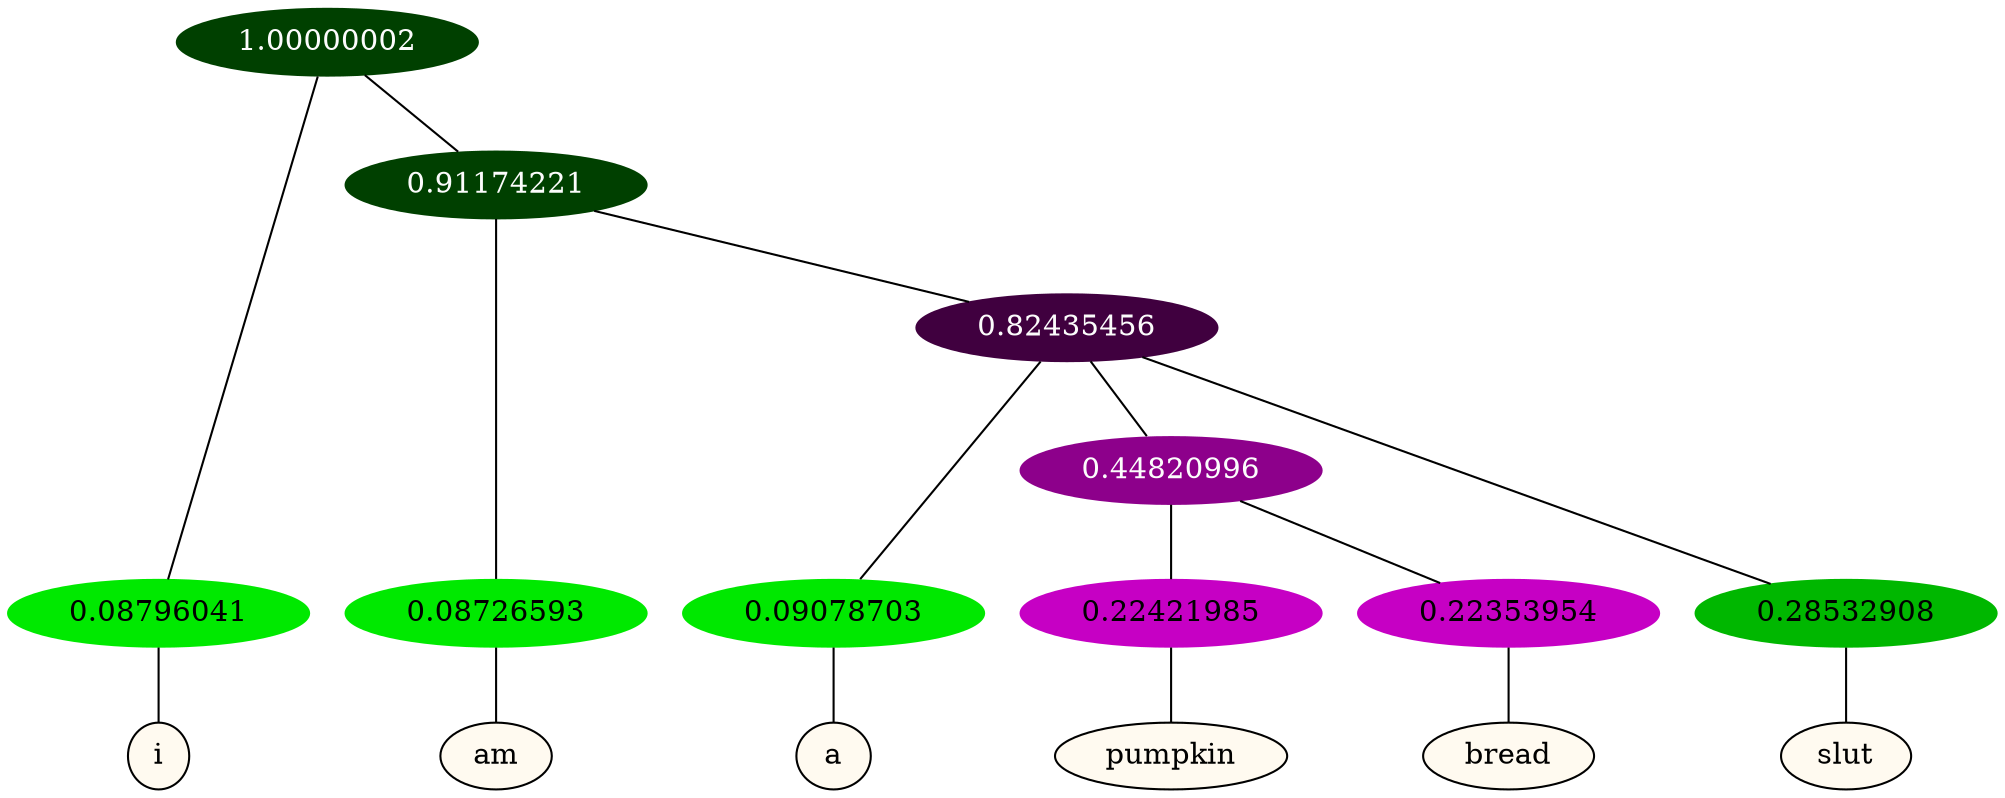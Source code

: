 graph {
	node [format=png height=0.15 nodesep=0.001 ordering=out overlap=prism overlap_scaling=0.01 ranksep=0.001 ratio=0.2 style=filled width=0.15]
	{
		rank=same
		a_w_1 [label=i color=black fillcolor=floralwhite style="filled,solid"]
		a_w_3 [label=am color=black fillcolor=floralwhite style="filled,solid"]
		a_w_5 [label=a color=black fillcolor=floralwhite style="filled,solid"]
		a_w_8 [label=pumpkin color=black fillcolor=floralwhite style="filled,solid"]
		a_w_9 [label=bread color=black fillcolor=floralwhite style="filled,solid"]
		a_w_7 [label=slut color=black fillcolor=floralwhite style="filled,solid"]
	}
	a_n_1 -- a_w_1
	a_n_3 -- a_w_3
	a_n_5 -- a_w_5
	a_n_8 -- a_w_8
	a_n_9 -- a_w_9
	a_n_7 -- a_w_7
	{
		rank=same
		a_n_1 [label=0.08796041 color="0.334 1.000 0.912" fontcolor=black]
		a_n_3 [label=0.08726593 color="0.334 1.000 0.913" fontcolor=black]
		a_n_5 [label=0.09078703 color="0.334 1.000 0.909" fontcolor=black]
		a_n_8 [label=0.22421985 color="0.835 1.000 0.776" fontcolor=black]
		a_n_9 [label=0.22353954 color="0.835 1.000 0.776" fontcolor=black]
		a_n_7 [label=0.28532908 color="0.334 1.000 0.715" fontcolor=black]
	}
	a_n_0 [label=1.00000002 color="0.334 1.000 0.250" fontcolor=grey99]
	a_n_0 -- a_n_1
	a_n_2 [label=0.91174221 color="0.334 1.000 0.250" fontcolor=grey99]
	a_n_0 -- a_n_2
	a_n_2 -- a_n_3
	a_n_4 [label=0.82435456 color="0.835 1.000 0.250" fontcolor=grey99]
	a_n_2 -- a_n_4
	a_n_4 -- a_n_5
	a_n_6 [label=0.44820996 color="0.835 1.000 0.552" fontcolor=grey99]
	a_n_4 -- a_n_6
	a_n_4 -- a_n_7
	a_n_6 -- a_n_8
	a_n_6 -- a_n_9
}
